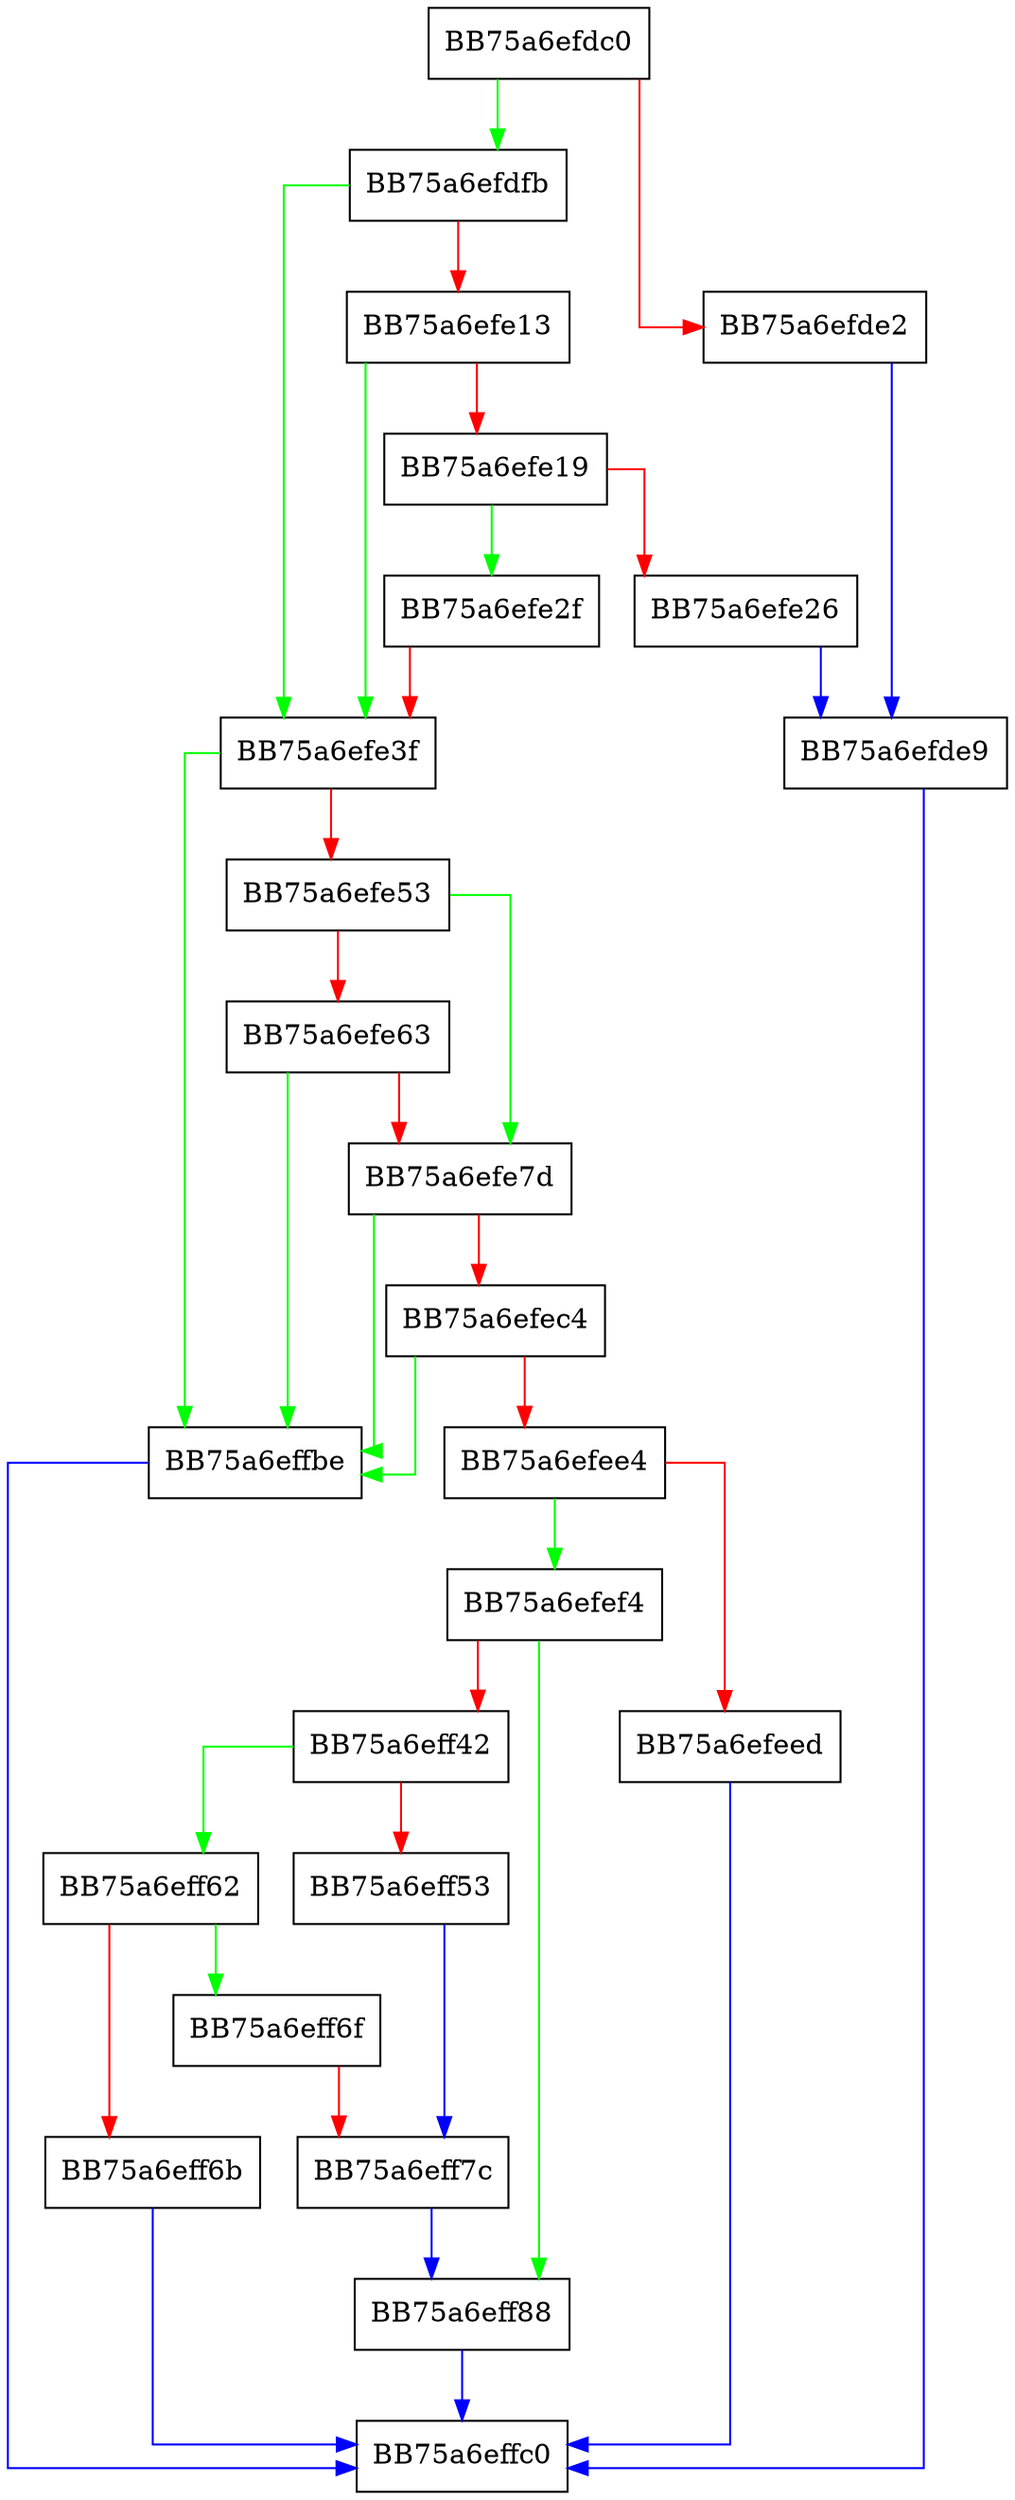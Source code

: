 digraph sort {
  node [shape="box"];
  graph [splines=ortho];
  BB75a6efdc0 -> BB75a6efdfb [color="green"];
  BB75a6efdc0 -> BB75a6efde2 [color="red"];
  BB75a6efde2 -> BB75a6efde9 [color="blue"];
  BB75a6efde9 -> BB75a6effc0 [color="blue"];
  BB75a6efdfb -> BB75a6efe3f [color="green"];
  BB75a6efdfb -> BB75a6efe13 [color="red"];
  BB75a6efe13 -> BB75a6efe3f [color="green"];
  BB75a6efe13 -> BB75a6efe19 [color="red"];
  BB75a6efe19 -> BB75a6efe2f [color="green"];
  BB75a6efe19 -> BB75a6efe26 [color="red"];
  BB75a6efe26 -> BB75a6efde9 [color="blue"];
  BB75a6efe2f -> BB75a6efe3f [color="red"];
  BB75a6efe3f -> BB75a6effbe [color="green"];
  BB75a6efe3f -> BB75a6efe53 [color="red"];
  BB75a6efe53 -> BB75a6efe7d [color="green"];
  BB75a6efe53 -> BB75a6efe63 [color="red"];
  BB75a6efe63 -> BB75a6effbe [color="green"];
  BB75a6efe63 -> BB75a6efe7d [color="red"];
  BB75a6efe7d -> BB75a6effbe [color="green"];
  BB75a6efe7d -> BB75a6efec4 [color="red"];
  BB75a6efec4 -> BB75a6effbe [color="green"];
  BB75a6efec4 -> BB75a6efee4 [color="red"];
  BB75a6efee4 -> BB75a6efef4 [color="green"];
  BB75a6efee4 -> BB75a6efeed [color="red"];
  BB75a6efeed -> BB75a6effc0 [color="blue"];
  BB75a6efef4 -> BB75a6eff88 [color="green"];
  BB75a6efef4 -> BB75a6eff42 [color="red"];
  BB75a6eff42 -> BB75a6eff62 [color="green"];
  BB75a6eff42 -> BB75a6eff53 [color="red"];
  BB75a6eff53 -> BB75a6eff7c [color="blue"];
  BB75a6eff62 -> BB75a6eff6f [color="green"];
  BB75a6eff62 -> BB75a6eff6b [color="red"];
  BB75a6eff6b -> BB75a6effc0 [color="blue"];
  BB75a6eff6f -> BB75a6eff7c [color="red"];
  BB75a6eff7c -> BB75a6eff88 [color="blue"];
  BB75a6eff88 -> BB75a6effc0 [color="blue"];
  BB75a6effbe -> BB75a6effc0 [color="blue"];
}